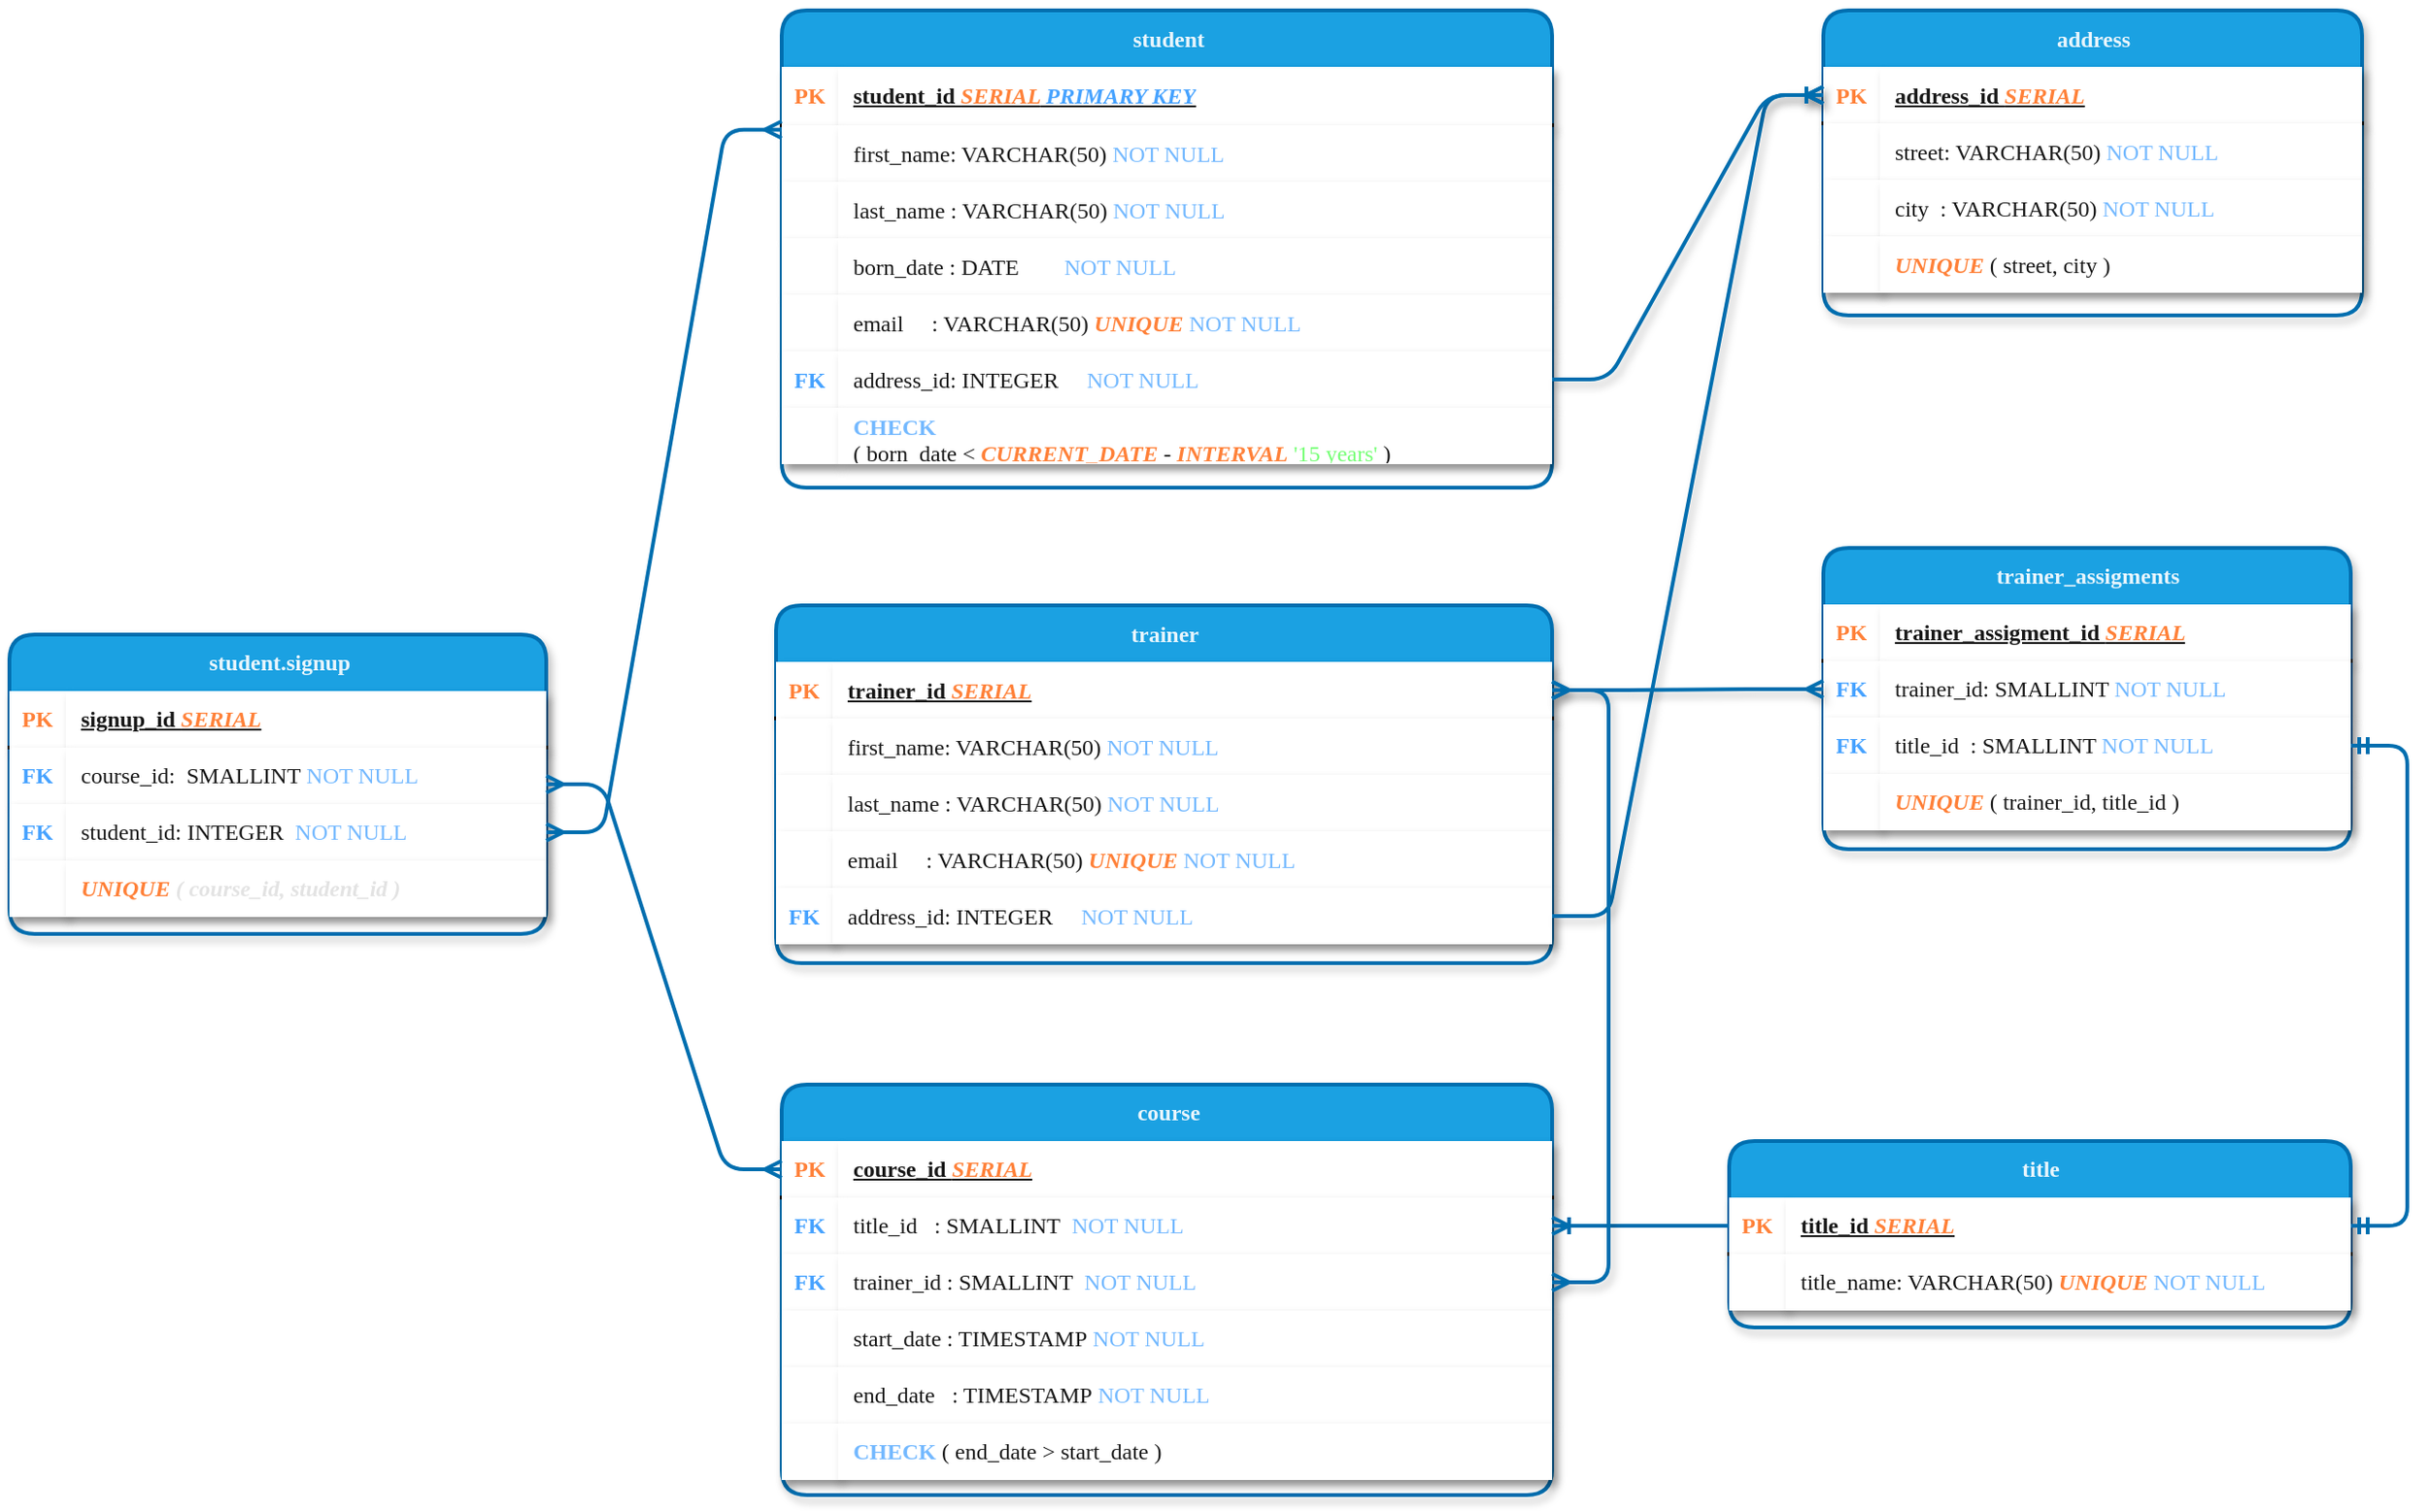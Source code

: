 <mxfile version="24.7.17">
  <diagram name="Stránka-1" id="sdZhRAP-UTXTYIbp1Utq">
    <mxGraphModel dx="2058" dy="1566" grid="1" gridSize="10" guides="1" tooltips="1" connect="1" arrows="1" fold="1" page="0" pageScale="1" pageWidth="827" pageHeight="1169" background="none" math="0" shadow="0">
      <root>
        <mxCell id="0" />
        <mxCell id="1" parent="0" />
        <mxCell id="6LVos0vK3omcchi-InMu-1" value="&lt;font style=&quot;font-size: 12px;&quot;&gt;address&lt;/font&gt;" style="shape=table;startSize=30;container=1;collapsible=1;childLayout=tableLayout;fixedRows=1;rowLines=0;fontStyle=1;align=center;resizeLast=1;html=1;fontFamily=JetBrains Mono;textShadow=0;textOpacity=90;labelBackgroundColor=none;rounded=1;fontSize=12;fillStyle=auto;strokeWidth=2;shadow=1;fillColor=#1ba1e2;fontColor=#ffffff;strokeColor=#006EAF;swimlaneLine=0;direction=east;" parent="1" vertex="1">
          <mxGeometry x="1074" y="-110.5" width="286" height="162" as="geometry" />
        </mxCell>
        <mxCell id="6LVos0vK3omcchi-InMu-2" value="" style="shape=tableRow;horizontal=0;startSize=0;swimlaneHead=0;swimlaneBody=0;collapsible=0;dropTarget=0;points=[[0,0.5],[1,0.5]];portConstraint=eastwest;top=0;left=0;right=0;bottom=1;align=left;fontFamily=JetBrains Mono;textShadow=0;textOpacity=90;labelBackgroundColor=none;rounded=1;fontSize=12;strokeWidth=2;shadow=1;swimlaneLine=0;" parent="6LVos0vK3omcchi-InMu-1" vertex="1">
          <mxGeometry y="30" width="286" height="30" as="geometry" />
        </mxCell>
        <mxCell id="6LVos0vK3omcchi-InMu-3" value="&lt;font color=&quot;#ff7424&quot;&gt;PK&lt;/font&gt;" style="shape=partialRectangle;connectable=0;top=0;left=0;bottom=0;right=0;fontStyle=1;overflow=hidden;whiteSpace=wrap;html=1;align=center;fontFamily=JetBrains Mono;textShadow=0;textOpacity=90;labelBackgroundColor=none;rounded=1;fontSize=12;strokeWidth=2;shadow=1;swimlaneLine=0;" parent="6LVos0vK3omcchi-InMu-2" vertex="1">
          <mxGeometry width="30" height="30" as="geometry">
            <mxRectangle width="30" height="30" as="alternateBounds" />
          </mxGeometry>
        </mxCell>
        <mxCell id="6LVos0vK3omcchi-InMu-4" value="address_id &lt;i&gt;&lt;font color=&quot;#ff7424&quot;&gt;SERIAL&lt;/font&gt;&lt;/i&gt;" style="shape=partialRectangle;connectable=0;top=0;left=0;bottom=0;right=0;align=left;spacingLeft=6;fontStyle=5;overflow=hidden;whiteSpace=wrap;html=1;fontFamily=JetBrains Mono;textShadow=0;textOpacity=90;labelBackgroundColor=none;rounded=1;fontSize=12;strokeWidth=2;shadow=1;swimlaneLine=0;" parent="6LVos0vK3omcchi-InMu-2" vertex="1">
          <mxGeometry x="30" width="256" height="30" as="geometry">
            <mxRectangle width="256" height="30" as="alternateBounds" />
          </mxGeometry>
        </mxCell>
        <mxCell id="6LVos0vK3omcchi-InMu-5" value="" style="shape=tableRow;horizontal=0;startSize=0;swimlaneHead=0;swimlaneBody=0;collapsible=0;dropTarget=0;points=[[0,0.5],[1,0.5]];portConstraint=eastwest;top=0;left=0;right=0;bottom=0;align=left;fontFamily=JetBrains Mono;textShadow=0;textOpacity=90;swimlaneFillColor=default;labelBackgroundColor=none;rounded=1;fontSize=12;strokeWidth=2;shadow=1;swimlaneLine=0;" parent="6LVos0vK3omcchi-InMu-1" vertex="1">
          <mxGeometry y="60" width="286" height="30" as="geometry" />
        </mxCell>
        <mxCell id="6LVos0vK3omcchi-InMu-6" value="" style="shape=partialRectangle;connectable=0;top=0;left=0;bottom=0;right=0;editable=1;overflow=hidden;whiteSpace=wrap;html=1;align=left;fontFamily=JetBrains Mono;textShadow=0;textOpacity=90;labelBackgroundColor=none;rounded=1;fontSize=12;strokeWidth=2;shadow=1;swimlaneLine=0;" parent="6LVos0vK3omcchi-InMu-5" vertex="1">
          <mxGeometry width="30" height="30" as="geometry">
            <mxRectangle width="30" height="30" as="alternateBounds" />
          </mxGeometry>
        </mxCell>
        <mxCell id="6LVos0vK3omcchi-InMu-7" value="street: VARCHAR(50) &lt;font color=&quot;#66b2ff&quot;&gt;NOT NULL&lt;/font&gt;" style="shape=partialRectangle;connectable=0;top=0;left=0;bottom=0;right=0;align=left;spacingLeft=6;overflow=hidden;whiteSpace=wrap;html=1;fontFamily=JetBrains Mono;textShadow=0;textOpacity=90;labelBackgroundColor=none;rounded=1;fontSize=12;strokeWidth=2;shadow=1;swimlaneLine=0;" parent="6LVos0vK3omcchi-InMu-5" vertex="1">
          <mxGeometry x="30" width="256" height="30" as="geometry">
            <mxRectangle width="256" height="30" as="alternateBounds" />
          </mxGeometry>
        </mxCell>
        <mxCell id="6LVos0vK3omcchi-InMu-8" value="" style="shape=tableRow;horizontal=0;startSize=0;swimlaneHead=0;swimlaneBody=0;collapsible=0;dropTarget=0;points=[[0,0.5],[1,0.5]];portConstraint=eastwest;top=0;left=0;right=0;bottom=0;align=left;fontFamily=JetBrains Mono;textShadow=0;textOpacity=90;labelBackgroundColor=none;rounded=1;fontSize=12;strokeWidth=2;shadow=1;swimlaneLine=0;" parent="6LVos0vK3omcchi-InMu-1" vertex="1">
          <mxGeometry y="90" width="286" height="30" as="geometry" />
        </mxCell>
        <mxCell id="6LVos0vK3omcchi-InMu-9" value="" style="shape=partialRectangle;connectable=0;top=0;left=0;bottom=0;right=0;editable=1;overflow=hidden;whiteSpace=wrap;html=1;align=left;fontFamily=JetBrains Mono;textShadow=0;textOpacity=90;labelBackgroundColor=none;rounded=1;fontSize=12;strokeWidth=2;shadow=1;swimlaneLine=0;" parent="6LVos0vK3omcchi-InMu-8" vertex="1">
          <mxGeometry width="30" height="30" as="geometry">
            <mxRectangle width="30" height="30" as="alternateBounds" />
          </mxGeometry>
        </mxCell>
        <mxCell id="6LVos0vK3omcchi-InMu-10" value="city&amp;nbsp; : VARCHAR(50) &lt;font color=&quot;#66b2ff&quot;&gt;NOT NULL&lt;/font&gt;" style="shape=partialRectangle;connectable=0;top=0;left=0;bottom=0;right=0;align=left;spacingLeft=6;overflow=hidden;whiteSpace=wrap;html=1;fontFamily=JetBrains Mono;textShadow=0;textOpacity=90;labelBackgroundColor=none;rounded=1;fontSize=12;strokeWidth=2;shadow=1;swimlaneLine=0;" parent="6LVos0vK3omcchi-InMu-8" vertex="1">
          <mxGeometry x="30" width="256" height="30" as="geometry">
            <mxRectangle width="256" height="30" as="alternateBounds" />
          </mxGeometry>
        </mxCell>
        <mxCell id="Yd-o7YXkWDdZ6sraMyjh-1" value="" style="shape=tableRow;horizontal=0;startSize=0;swimlaneHead=0;swimlaneBody=0;collapsible=0;dropTarget=0;points=[[0,0.5],[1,0.5]];portConstraint=eastwest;top=0;left=0;right=0;bottom=0;align=left;fontFamily=JetBrains Mono;textShadow=0;textOpacity=90;labelBackgroundColor=none;rounded=1;fontSize=12;strokeWidth=2;shadow=1;swimlaneLine=0;" vertex="1" parent="6LVos0vK3omcchi-InMu-1">
          <mxGeometry y="120" width="286" height="30" as="geometry" />
        </mxCell>
        <mxCell id="Yd-o7YXkWDdZ6sraMyjh-2" value="" style="shape=partialRectangle;connectable=0;top=0;left=0;bottom=0;right=0;editable=1;overflow=hidden;whiteSpace=wrap;html=1;align=left;fontFamily=JetBrains Mono;textShadow=0;textOpacity=90;labelBackgroundColor=none;rounded=1;fontSize=12;strokeWidth=2;shadow=1;swimlaneLine=0;" vertex="1" parent="Yd-o7YXkWDdZ6sraMyjh-1">
          <mxGeometry width="30" height="30" as="geometry">
            <mxRectangle width="30" height="30" as="alternateBounds" />
          </mxGeometry>
        </mxCell>
        <mxCell id="Yd-o7YXkWDdZ6sraMyjh-3" value="&lt;b&gt;&lt;i&gt;&lt;font color=&quot;#ff7424&quot;&gt;UNIQUE&lt;/font&gt;&lt;/i&gt;&lt;/b&gt; ( street, city )" style="shape=partialRectangle;connectable=0;top=0;left=0;bottom=0;right=0;align=left;spacingLeft=6;overflow=hidden;whiteSpace=wrap;html=1;fontFamily=JetBrains Mono;textShadow=0;textOpacity=90;labelBackgroundColor=none;rounded=1;fontSize=12;strokeWidth=2;shadow=1;swimlaneLine=0;" vertex="1" parent="Yd-o7YXkWDdZ6sraMyjh-1">
          <mxGeometry x="30" width="256" height="30" as="geometry">
            <mxRectangle width="256" height="30" as="alternateBounds" />
          </mxGeometry>
        </mxCell>
        <mxCell id="6LVos0vK3omcchi-InMu-14" value="&lt;font style=&quot;font-size: 12px;&quot;&gt;course&lt;/font&gt;" style="shape=table;startSize=30;container=1;collapsible=1;childLayout=tableLayout;fixedRows=1;rowLines=0;fontStyle=1;align=center;resizeLast=1;html=1;fontFamily=JetBrains Mono;textShadow=0;textOpacity=90;labelBackgroundColor=none;rounded=1;fontSize=12;strokeWidth=2;shadow=1;fillColor=#1ba1e2;fontColor=#ffffff;strokeColor=#006EAF;swimlaneLine=0;direction=east;" parent="1" vertex="1">
          <mxGeometry x="521" y="460" width="409" height="218" as="geometry" />
        </mxCell>
        <mxCell id="6LVos0vK3omcchi-InMu-15" value="" style="shape=tableRow;horizontal=0;startSize=0;swimlaneHead=0;swimlaneBody=0;collapsible=0;dropTarget=0;points=[[0,0.5],[1,0.5]];portConstraint=eastwest;top=0;left=0;right=0;bottom=1;align=left;fontFamily=JetBrains Mono;textShadow=0;textOpacity=90;labelBackgroundColor=none;rounded=1;fontSize=12;strokeWidth=2;shadow=1;swimlaneLine=0;" parent="6LVos0vK3omcchi-InMu-14" vertex="1">
          <mxGeometry y="30" width="409" height="30" as="geometry" />
        </mxCell>
        <mxCell id="6LVos0vK3omcchi-InMu-16" value="&lt;font color=&quot;#ff7424&quot;&gt;PK&lt;/font&gt;" style="shape=partialRectangle;connectable=0;top=0;left=0;bottom=0;right=0;fontStyle=1;overflow=hidden;whiteSpace=wrap;html=1;align=center;fontFamily=JetBrains Mono;textShadow=0;textOpacity=90;labelBackgroundColor=none;rounded=1;fontSize=12;strokeWidth=2;shadow=1;swimlaneLine=0;" parent="6LVos0vK3omcchi-InMu-15" vertex="1">
          <mxGeometry width="30" height="30" as="geometry">
            <mxRectangle width="30" height="30" as="alternateBounds" />
          </mxGeometry>
        </mxCell>
        <mxCell id="6LVos0vK3omcchi-InMu-17" value="course_id &lt;font color=&quot;#ff7424&quot;&gt;&lt;i&gt;SERIAL&lt;/i&gt;&lt;/font&gt;" style="shape=partialRectangle;connectable=0;top=0;left=0;bottom=0;right=0;align=left;spacingLeft=6;fontStyle=5;overflow=hidden;whiteSpace=wrap;html=1;fontFamily=JetBrains Mono;textShadow=0;textOpacity=90;labelBackgroundColor=none;rounded=1;fontSize=12;strokeWidth=2;shadow=1;swimlaneLine=0;" parent="6LVos0vK3omcchi-InMu-15" vertex="1">
          <mxGeometry x="30" width="379" height="30" as="geometry">
            <mxRectangle width="379" height="30" as="alternateBounds" />
          </mxGeometry>
        </mxCell>
        <mxCell id="6LVos0vK3omcchi-InMu-18" value="" style="shape=tableRow;horizontal=0;startSize=0;swimlaneHead=0;swimlaneBody=0;collapsible=0;dropTarget=0;points=[[0,0.5],[1,0.5]];portConstraint=eastwest;top=0;left=0;right=0;bottom=0;align=left;fontFamily=JetBrains Mono;textShadow=0;textOpacity=90;labelBackgroundColor=none;rounded=1;fontSize=12;strokeWidth=2;shadow=1;swimlaneLine=0;" parent="6LVos0vK3omcchi-InMu-14" vertex="1">
          <mxGeometry y="60" width="409" height="30" as="geometry" />
        </mxCell>
        <mxCell id="6LVos0vK3omcchi-InMu-19" value="&lt;b style=&quot;font-size: 12px;&quot;&gt;&lt;font color=&quot;#3399ff&quot; style=&quot;font-size: 12px;&quot;&gt;FK&lt;/font&gt;&lt;/b&gt;" style="shape=partialRectangle;connectable=0;top=0;left=0;bottom=0;right=0;editable=1;overflow=hidden;whiteSpace=wrap;html=1;align=center;fontFamily=JetBrains Mono;textShadow=0;textOpacity=90;labelBackgroundColor=none;rounded=1;fontSize=12;strokeWidth=2;shadow=1;swimlaneLine=0;" parent="6LVos0vK3omcchi-InMu-18" vertex="1">
          <mxGeometry width="30" height="30" as="geometry">
            <mxRectangle width="30" height="30" as="alternateBounds" />
          </mxGeometry>
        </mxCell>
        <mxCell id="6LVos0vK3omcchi-InMu-20" value="title_id&amp;nbsp; &amp;nbsp;: SMALLINT&amp;nbsp; &lt;font color=&quot;#66b2ff&quot;&gt;NOT NULL&lt;/font&gt;" style="shape=partialRectangle;connectable=0;top=0;left=0;bottom=0;right=0;align=left;spacingLeft=6;overflow=hidden;whiteSpace=wrap;html=1;fontFamily=JetBrains Mono;textShadow=0;textOpacity=90;labelBackgroundColor=none;rounded=1;fontSize=12;strokeWidth=2;shadow=1;swimlaneLine=0;" parent="6LVos0vK3omcchi-InMu-18" vertex="1">
          <mxGeometry x="30" width="379" height="30" as="geometry">
            <mxRectangle width="379" height="30" as="alternateBounds" />
          </mxGeometry>
        </mxCell>
        <mxCell id="6LVos0vK3omcchi-InMu-21" value="" style="shape=tableRow;horizontal=0;startSize=0;swimlaneHead=0;swimlaneBody=0;collapsible=0;dropTarget=0;points=[[0,0.5],[1,0.5]];portConstraint=eastwest;top=0;left=0;right=0;bottom=0;align=left;fontFamily=JetBrains Mono;textShadow=0;textOpacity=90;labelBackgroundColor=none;rounded=1;fontSize=12;strokeWidth=2;shadow=1;swimlaneLine=0;" parent="6LVos0vK3omcchi-InMu-14" vertex="1">
          <mxGeometry y="90" width="409" height="30" as="geometry" />
        </mxCell>
        <mxCell id="6LVos0vK3omcchi-InMu-22" value="&lt;b style=&quot;font-size: 12px;&quot;&gt;&lt;font color=&quot;#3399ff&quot;&gt;FK&lt;/font&gt;&lt;/b&gt;" style="shape=partialRectangle;connectable=0;top=0;left=0;bottom=0;right=0;editable=1;overflow=hidden;whiteSpace=wrap;html=1;align=center;fontFamily=JetBrains Mono;textShadow=0;textOpacity=90;labelBackgroundColor=none;rounded=1;fontSize=12;strokeWidth=2;shadow=1;swimlaneLine=0;" parent="6LVos0vK3omcchi-InMu-21" vertex="1">
          <mxGeometry width="30" height="30" as="geometry">
            <mxRectangle width="30" height="30" as="alternateBounds" />
          </mxGeometry>
        </mxCell>
        <mxCell id="6LVos0vK3omcchi-InMu-23" value="trainer_id : SMALLINT&amp;nbsp; &lt;font color=&quot;#66b2ff&quot;&gt;NOT NULL&lt;/font&gt;" style="shape=partialRectangle;connectable=0;top=0;left=0;bottom=0;right=0;align=left;spacingLeft=6;overflow=hidden;whiteSpace=wrap;html=1;fontFamily=JetBrains Mono;textShadow=0;textOpacity=90;labelBackgroundColor=none;rounded=1;fontSize=12;strokeWidth=2;shadow=1;swimlaneLine=0;" parent="6LVos0vK3omcchi-InMu-21" vertex="1">
          <mxGeometry x="30" width="379" height="30" as="geometry">
            <mxRectangle width="379" height="30" as="alternateBounds" />
          </mxGeometry>
        </mxCell>
        <mxCell id="6LVos0vK3omcchi-InMu-24" value="" style="shape=tableRow;horizontal=0;startSize=0;swimlaneHead=0;swimlaneBody=0;collapsible=0;dropTarget=0;points=[[0,0.5],[1,0.5]];portConstraint=eastwest;top=0;left=0;right=0;bottom=0;align=left;fontFamily=JetBrains Mono;textShadow=0;textOpacity=90;labelBackgroundColor=none;rounded=1;fontSize=12;strokeWidth=2;shadow=1;swimlaneLine=0;" parent="6LVos0vK3omcchi-InMu-14" vertex="1">
          <mxGeometry y="120" width="409" height="30" as="geometry" />
        </mxCell>
        <mxCell id="6LVos0vK3omcchi-InMu-25" value="" style="shape=partialRectangle;connectable=0;top=0;left=0;bottom=0;right=0;editable=1;overflow=hidden;whiteSpace=wrap;html=1;align=left;fontFamily=JetBrains Mono;textShadow=0;textOpacity=90;labelBackgroundColor=none;rounded=1;fontSize=12;strokeWidth=2;shadow=1;swimlaneLine=0;" parent="6LVos0vK3omcchi-InMu-24" vertex="1">
          <mxGeometry width="30" height="30" as="geometry">
            <mxRectangle width="30" height="30" as="alternateBounds" />
          </mxGeometry>
        </mxCell>
        <mxCell id="6LVos0vK3omcchi-InMu-26" value="start_date : TIMESTAMP&amp;nbsp;&lt;font color=&quot;#66b2ff&quot;&gt;NOT NULL&lt;/font&gt;" style="shape=partialRectangle;connectable=0;top=0;left=0;bottom=0;right=0;align=left;spacingLeft=6;overflow=hidden;whiteSpace=wrap;html=1;fontFamily=JetBrains Mono;textShadow=0;textOpacity=90;labelBackgroundColor=none;rounded=1;fontSize=12;strokeWidth=2;shadow=1;swimlaneLine=0;" parent="6LVos0vK3omcchi-InMu-24" vertex="1">
          <mxGeometry x="30" width="379" height="30" as="geometry">
            <mxRectangle width="379" height="30" as="alternateBounds" />
          </mxGeometry>
        </mxCell>
        <mxCell id="6LVos0vK3omcchi-InMu-86" value="" style="shape=tableRow;horizontal=0;startSize=0;swimlaneHead=0;swimlaneBody=0;collapsible=0;dropTarget=0;points=[[0,0.5],[1,0.5]];portConstraint=eastwest;top=0;left=0;right=0;bottom=0;align=left;fontFamily=JetBrains Mono;textShadow=0;textOpacity=90;labelBackgroundColor=none;rounded=1;fontSize=12;strokeWidth=2;shadow=1;swimlaneLine=0;" parent="6LVos0vK3omcchi-InMu-14" vertex="1">
          <mxGeometry y="150" width="409" height="30" as="geometry" />
        </mxCell>
        <mxCell id="6LVos0vK3omcchi-InMu-87" value="" style="shape=partialRectangle;connectable=0;top=0;left=0;bottom=0;right=0;editable=1;overflow=hidden;whiteSpace=wrap;html=1;align=left;fontFamily=JetBrains Mono;textShadow=0;textOpacity=90;labelBackgroundColor=none;rounded=1;fontSize=12;strokeWidth=2;shadow=1;swimlaneLine=0;" parent="6LVos0vK3omcchi-InMu-86" vertex="1">
          <mxGeometry width="30" height="30" as="geometry">
            <mxRectangle width="30" height="30" as="alternateBounds" />
          </mxGeometry>
        </mxCell>
        <mxCell id="6LVos0vK3omcchi-InMu-88" value="end_date&amp;nbsp; &amp;nbsp;: TIMESTAMP&amp;nbsp;&lt;font color=&quot;#66b2ff&quot;&gt;NOT NULL&lt;/font&gt;" style="shape=partialRectangle;connectable=0;top=0;left=0;bottom=0;right=0;align=left;spacingLeft=6;overflow=hidden;whiteSpace=wrap;html=1;fontFamily=JetBrains Mono;textShadow=0;textOpacity=90;labelBackgroundColor=none;rounded=1;fontSize=12;strokeWidth=2;shadow=1;swimlaneLine=0;" parent="6LVos0vK3omcchi-InMu-86" vertex="1">
          <mxGeometry x="30" width="379" height="30" as="geometry">
            <mxRectangle width="379" height="30" as="alternateBounds" />
          </mxGeometry>
        </mxCell>
        <mxCell id="edcCci16s8ndld47UV8B-42" value="" style="shape=tableRow;horizontal=0;startSize=0;swimlaneHead=0;swimlaneBody=0;collapsible=0;dropTarget=0;points=[[0,0.5],[1,0.5]];portConstraint=eastwest;top=0;left=0;right=0;bottom=0;align=left;fontFamily=JetBrains Mono;textShadow=0;textOpacity=90;labelBackgroundColor=none;rounded=1;fontSize=12;strokeWidth=2;shadow=1;swimlaneLine=0;" parent="6LVos0vK3omcchi-InMu-14" vertex="1">
          <mxGeometry y="180" width="409" height="30" as="geometry" />
        </mxCell>
        <mxCell id="edcCci16s8ndld47UV8B-43" value="" style="shape=partialRectangle;connectable=0;top=0;left=0;bottom=0;right=0;editable=1;overflow=hidden;whiteSpace=wrap;html=1;align=left;fontFamily=JetBrains Mono;textShadow=0;textOpacity=90;labelBackgroundColor=none;rounded=1;fontSize=12;strokeWidth=2;shadow=1;swimlaneLine=0;" parent="edcCci16s8ndld47UV8B-42" vertex="1">
          <mxGeometry width="30" height="30" as="geometry">
            <mxRectangle width="30" height="30" as="alternateBounds" />
          </mxGeometry>
        </mxCell>
        <mxCell id="edcCci16s8ndld47UV8B-44" value="&lt;b&gt;&lt;font color=&quot;#66b2ff&quot;&gt;CHECK&lt;/font&gt;&lt;/b&gt; ( end_date &amp;gt; start_date )" style="shape=partialRectangle;connectable=0;top=0;left=0;bottom=0;right=0;align=left;spacingLeft=6;overflow=hidden;whiteSpace=wrap;html=1;fontFamily=JetBrains Mono;textShadow=0;textOpacity=90;labelBackgroundColor=none;rounded=1;fontSize=12;strokeWidth=2;shadow=1;swimlaneLine=0;" parent="edcCci16s8ndld47UV8B-42" vertex="1">
          <mxGeometry x="30" width="379" height="30" as="geometry">
            <mxRectangle width="379" height="30" as="alternateBounds" />
          </mxGeometry>
        </mxCell>
        <mxCell id="6LVos0vK3omcchi-InMu-27" value="&lt;font style=&quot;font-size: 12px;&quot;&gt;student.signup&lt;/font&gt;" style="shape=table;startSize=30;container=1;collapsible=1;childLayout=tableLayout;fixedRows=1;rowLines=0;fontStyle=1;align=center;resizeLast=1;html=1;fontFamily=JetBrains Mono;textShadow=0;textOpacity=90;labelBackgroundColor=none;rounded=1;fontSize=12;strokeWidth=2;shadow=1;fillColor=#1ba1e2;fontColor=#ffffff;strokeColor=#006EAF;swimlaneLine=0;direction=east;" parent="1" vertex="1">
          <mxGeometry x="111" y="221" width="285" height="159" as="geometry" />
        </mxCell>
        <mxCell id="6LVos0vK3omcchi-InMu-28" value="" style="shape=tableRow;horizontal=0;startSize=0;swimlaneHead=0;swimlaneBody=0;collapsible=0;dropTarget=0;points=[[0,0.5],[1,0.5]];portConstraint=eastwest;top=0;left=0;right=0;bottom=1;align=left;fontFamily=JetBrains Mono;textShadow=0;textOpacity=90;labelBackgroundColor=none;rounded=1;fontSize=12;strokeWidth=2;shadow=1;swimlaneLine=0;" parent="6LVos0vK3omcchi-InMu-27" vertex="1">
          <mxGeometry y="30" width="285" height="30" as="geometry" />
        </mxCell>
        <mxCell id="6LVos0vK3omcchi-InMu-29" value="&lt;font color=&quot;#ff7424&quot; style=&quot;font-size: 12px;&quot;&gt;PK&lt;/font&gt;" style="shape=partialRectangle;connectable=0;top=0;left=0;bottom=0;right=0;fontStyle=1;overflow=hidden;whiteSpace=wrap;html=1;align=center;fontFamily=JetBrains Mono;textShadow=0;textOpacity=90;labelBackgroundColor=none;rounded=1;fontSize=12;strokeWidth=2;shadow=1;swimlaneLine=0;" parent="6LVos0vK3omcchi-InMu-28" vertex="1">
          <mxGeometry width="30" height="30" as="geometry">
            <mxRectangle width="30" height="30" as="alternateBounds" />
          </mxGeometry>
        </mxCell>
        <mxCell id="6LVos0vK3omcchi-InMu-30" value="signup_id &lt;i&gt;&lt;font color=&quot;#ff7424&quot;&gt;SERIAL&lt;/font&gt;&lt;/i&gt;" style="shape=partialRectangle;connectable=0;top=0;left=0;bottom=0;right=0;align=left;spacingLeft=6;fontStyle=5;overflow=hidden;whiteSpace=wrap;html=1;fontFamily=JetBrains Mono;textShadow=0;textOpacity=90;labelBackgroundColor=none;rounded=1;fontSize=12;strokeWidth=2;shadow=1;swimlaneLine=0;" parent="6LVos0vK3omcchi-InMu-28" vertex="1">
          <mxGeometry x="30" width="255" height="30" as="geometry">
            <mxRectangle width="255" height="30" as="alternateBounds" />
          </mxGeometry>
        </mxCell>
        <mxCell id="6LVos0vK3omcchi-InMu-31" value="" style="shape=tableRow;horizontal=0;startSize=0;swimlaneHead=0;swimlaneBody=0;collapsible=0;dropTarget=0;points=[[0,0.5],[1,0.5]];portConstraint=eastwest;top=0;left=0;right=0;bottom=0;align=left;fontFamily=JetBrains Mono;textShadow=0;textOpacity=90;labelBackgroundColor=none;rounded=1;fontSize=12;strokeWidth=2;shadow=1;swimlaneLine=0;" parent="6LVos0vK3omcchi-InMu-27" vertex="1">
          <mxGeometry y="60" width="285" height="30" as="geometry" />
        </mxCell>
        <mxCell id="6LVos0vK3omcchi-InMu-32" value="&lt;font color=&quot;#3399ff&quot;&gt;FK&lt;/font&gt;" style="shape=partialRectangle;connectable=0;top=0;left=0;bottom=0;right=0;editable=1;overflow=hidden;whiteSpace=wrap;html=1;align=center;fontFamily=JetBrains Mono;textShadow=0;textOpacity=90;labelBackgroundColor=none;rounded=1;fontStyle=1;fontSize=12;strokeWidth=2;shadow=1;swimlaneLine=0;" parent="6LVos0vK3omcchi-InMu-31" vertex="1">
          <mxGeometry width="30" height="30" as="geometry">
            <mxRectangle width="30" height="30" as="alternateBounds" />
          </mxGeometry>
        </mxCell>
        <mxCell id="6LVos0vK3omcchi-InMu-33" value="course_id:&amp;nbsp; SMALLINT&amp;nbsp;&lt;font color=&quot;#66b2ff&quot;&gt;NOT NULL&lt;/font&gt;" style="shape=partialRectangle;connectable=0;top=0;left=0;bottom=0;right=0;align=left;spacingLeft=6;overflow=hidden;whiteSpace=wrap;html=1;fontFamily=JetBrains Mono;textShadow=0;textOpacity=90;labelBackgroundColor=none;rounded=1;fontSize=12;strokeWidth=2;shadow=1;swimlaneLine=0;" parent="6LVos0vK3omcchi-InMu-31" vertex="1">
          <mxGeometry x="30" width="255" height="30" as="geometry">
            <mxRectangle width="255" height="30" as="alternateBounds" />
          </mxGeometry>
        </mxCell>
        <mxCell id="6LVos0vK3omcchi-InMu-34" value="" style="shape=tableRow;horizontal=0;startSize=0;swimlaneHead=0;swimlaneBody=0;collapsible=0;dropTarget=0;points=[[0,0.5],[1,0.5]];portConstraint=eastwest;top=0;left=0;right=0;bottom=0;align=left;fontFamily=JetBrains Mono;textShadow=0;textOpacity=90;labelBackgroundColor=none;rounded=1;fontSize=12;strokeWidth=2;shadow=1;swimlaneLine=0;" parent="6LVos0vK3omcchi-InMu-27" vertex="1">
          <mxGeometry y="90" width="285" height="30" as="geometry" />
        </mxCell>
        <mxCell id="6LVos0vK3omcchi-InMu-35" value="&lt;b style=&quot;font-size: 12px;&quot;&gt;&lt;font color=&quot;#3399ff&quot; style=&quot;font-size: 12px;&quot;&gt;FK&lt;/font&gt;&lt;/b&gt;" style="shape=partialRectangle;connectable=0;top=0;left=0;bottom=0;right=0;editable=1;overflow=hidden;whiteSpace=wrap;html=1;align=center;fontFamily=JetBrains Mono;textShadow=0;textOpacity=90;labelBackgroundColor=none;rounded=1;fontSize=12;strokeWidth=2;shadow=1;swimlaneLine=0;" parent="6LVos0vK3omcchi-InMu-34" vertex="1">
          <mxGeometry width="30" height="30" as="geometry">
            <mxRectangle width="30" height="30" as="alternateBounds" />
          </mxGeometry>
        </mxCell>
        <mxCell id="6LVos0vK3omcchi-InMu-36" value="student_id: INTEGER&amp;nbsp; &lt;font color=&quot;#66b2ff&quot;&gt;NOT NULL&lt;/font&gt;" style="shape=partialRectangle;connectable=0;top=0;left=0;bottom=0;right=0;align=left;spacingLeft=6;overflow=hidden;whiteSpace=wrap;html=1;fontFamily=JetBrains Mono;textShadow=0;textOpacity=90;labelBackgroundColor=none;rounded=1;fontSize=12;strokeWidth=2;shadow=1;swimlaneLine=0;" parent="6LVos0vK3omcchi-InMu-34" vertex="1">
          <mxGeometry x="30" width="255" height="30" as="geometry">
            <mxRectangle width="255" height="30" as="alternateBounds" />
          </mxGeometry>
        </mxCell>
        <mxCell id="edcCci16s8ndld47UV8B-27" value="" style="shape=tableRow;horizontal=0;startSize=0;swimlaneHead=0;swimlaneBody=0;collapsible=0;dropTarget=0;points=[[0,0.5],[1,0.5]];portConstraint=eastwest;top=0;left=0;right=0;bottom=0;align=left;fontFamily=JetBrains Mono;textShadow=0;textOpacity=90;labelBackgroundColor=none;rounded=1;fontSize=12;strokeWidth=2;shadow=1;swimlaneLine=0;" parent="6LVos0vK3omcchi-InMu-27" vertex="1">
          <mxGeometry y="120" width="285" height="30" as="geometry" />
        </mxCell>
        <mxCell id="edcCci16s8ndld47UV8B-28" value="" style="shape=partialRectangle;connectable=0;top=0;left=0;bottom=0;right=0;editable=1;overflow=hidden;whiteSpace=wrap;html=1;align=center;fontFamily=JetBrains Mono;textShadow=0;textOpacity=90;labelBackgroundColor=none;rounded=1;fontSize=12;strokeWidth=2;shadow=1;swimlaneLine=0;" parent="edcCci16s8ndld47UV8B-27" vertex="1">
          <mxGeometry width="30" height="30" as="geometry">
            <mxRectangle width="30" height="30" as="alternateBounds" />
          </mxGeometry>
        </mxCell>
        <mxCell id="edcCci16s8ndld47UV8B-29" value="&lt;b&gt;&lt;i&gt;&lt;font color=&quot;#ff7424&quot;&gt;UNIQUE &lt;/font&gt;&lt;font color=&quot;#e0e0e0&quot;&gt;( course_id, student_id )&lt;/font&gt;&lt;/i&gt;&lt;/b&gt;" style="shape=partialRectangle;connectable=0;top=0;left=0;bottom=0;right=0;align=left;spacingLeft=6;overflow=hidden;whiteSpace=wrap;html=1;fontFamily=JetBrains Mono;textShadow=0;textOpacity=90;labelBackgroundColor=none;rounded=1;fontSize=12;strokeWidth=2;shadow=1;swimlaneLine=0;" parent="edcCci16s8ndld47UV8B-27" vertex="1">
          <mxGeometry x="30" width="255" height="30" as="geometry">
            <mxRectangle width="255" height="30" as="alternateBounds" />
          </mxGeometry>
        </mxCell>
        <mxCell id="6LVos0vK3omcchi-InMu-40" value="&lt;font style=&quot;font-size: 12px;&quot;&gt;student&lt;/font&gt;" style="shape=table;startSize=30;container=1;collapsible=1;childLayout=tableLayout;fixedRows=1;rowLines=1;fontStyle=1;align=center;resizeLast=1;html=1;fontFamily=JetBrains Mono;textShadow=0;textOpacity=90;labelBackgroundColor=none;rounded=1;fontSize=12;strokeWidth=2;shadow=0;fillColor=#1ba1e2;strokeColor=#006EAF;fontColor=#ffffff;swimlaneLine=0;direction=east;" parent="1" vertex="1">
          <mxGeometry x="521" y="-110.5" width="409" height="253.5" as="geometry" />
        </mxCell>
        <mxCell id="6LVos0vK3omcchi-InMu-41" value="" style="shape=tableRow;horizontal=0;startSize=0;swimlaneHead=0;swimlaneBody=0;collapsible=0;dropTarget=0;points=[[0,0.5],[1,0.5]];portConstraint=eastwest;top=0;left=0;right=0;bottom=1;align=left;fontFamily=JetBrains Mono;textShadow=0;textOpacity=90;labelBackgroundColor=none;rounded=1;fontSize=12;strokeWidth=2;shadow=1;swimlaneLine=0;" parent="6LVos0vK3omcchi-InMu-40" vertex="1">
          <mxGeometry y="30" width="409" height="31" as="geometry" />
        </mxCell>
        <mxCell id="6LVos0vK3omcchi-InMu-42" value="&lt;font color=&quot;#ff7424&quot;&gt;PK&lt;/font&gt;" style="shape=partialRectangle;connectable=0;top=0;left=0;bottom=0;right=0;fontStyle=1;overflow=hidden;whiteSpace=wrap;html=1;align=center;fontFamily=JetBrains Mono;textShadow=0;textOpacity=90;labelBackgroundColor=none;rounded=1;fontSize=12;strokeWidth=2;shadow=1;swimlaneLine=0;" parent="6LVos0vK3omcchi-InMu-41" vertex="1">
          <mxGeometry width="30" height="31" as="geometry">
            <mxRectangle width="30" height="31" as="alternateBounds" />
          </mxGeometry>
        </mxCell>
        <mxCell id="6LVos0vK3omcchi-InMu-43" value="student_id&amp;nbsp;&lt;i style=&quot;&quot;&gt;&lt;font color=&quot;#ff7424&quot;&gt;SERIAL&lt;/font&gt;&lt;font color=&quot;#3399ff&quot;&gt; PRIMARY KEY&lt;/font&gt;&lt;/i&gt;" style="shape=partialRectangle;connectable=0;top=0;left=0;bottom=0;right=0;align=left;spacingLeft=6;fontStyle=5;overflow=hidden;whiteSpace=wrap;html=1;fontFamily=JetBrains Mono;textShadow=0;textOpacity=90;labelBackgroundColor=none;rounded=1;fontSize=12;strokeWidth=2;shadow=1;swimlaneLine=0;" parent="6LVos0vK3omcchi-InMu-41" vertex="1">
          <mxGeometry x="30" width="379" height="31" as="geometry">
            <mxRectangle width="379" height="31" as="alternateBounds" />
          </mxGeometry>
        </mxCell>
        <mxCell id="6LVos0vK3omcchi-InMu-44" value="" style="shape=tableRow;horizontal=0;startSize=0;swimlaneHead=0;swimlaneBody=0;collapsible=0;dropTarget=0;points=[[0,0.5],[1,0.5]];portConstraint=eastwest;top=0;left=0;right=0;bottom=0;align=left;fontFamily=JetBrains Mono;textShadow=0;textOpacity=90;labelBackgroundColor=none;rounded=1;fontSize=12;strokeWidth=2;shadow=1;swimlaneLine=0;" parent="6LVos0vK3omcchi-InMu-40" vertex="1">
          <mxGeometry y="61" width="409" height="30" as="geometry" />
        </mxCell>
        <mxCell id="6LVos0vK3omcchi-InMu-45" value="" style="shape=partialRectangle;connectable=0;top=0;left=0;bottom=0;right=0;editable=1;overflow=hidden;whiteSpace=wrap;html=1;align=left;fontFamily=JetBrains Mono;textShadow=0;textOpacity=90;labelBackgroundColor=none;rounded=1;fontSize=12;strokeWidth=2;shadow=1;swimlaneLine=0;" parent="6LVos0vK3omcchi-InMu-44" vertex="1">
          <mxGeometry width="30" height="30" as="geometry">
            <mxRectangle width="30" height="30" as="alternateBounds" />
          </mxGeometry>
        </mxCell>
        <mxCell id="6LVos0vK3omcchi-InMu-46" value="first_name: VARCHAR(50)&amp;nbsp;&lt;font color=&quot;#66b2ff&quot;&gt;NOT NULL&lt;/font&gt;" style="shape=partialRectangle;connectable=0;top=0;left=0;bottom=0;right=0;align=left;spacingLeft=6;overflow=hidden;whiteSpace=wrap;html=1;fontFamily=JetBrains Mono;textShadow=0;textOpacity=90;labelBackgroundColor=none;rounded=1;fontSize=12;strokeWidth=2;shadow=1;swimlaneLine=0;" parent="6LVos0vK3omcchi-InMu-44" vertex="1">
          <mxGeometry x="30" width="379" height="30" as="geometry">
            <mxRectangle width="379" height="30" as="alternateBounds" />
          </mxGeometry>
        </mxCell>
        <mxCell id="6LVos0vK3omcchi-InMu-47" value="" style="shape=tableRow;horizontal=0;startSize=0;swimlaneHead=0;swimlaneBody=0;collapsible=0;dropTarget=0;points=[[0,0.5],[1,0.5]];portConstraint=eastwest;top=0;left=0;right=0;bottom=0;align=left;fontFamily=JetBrains Mono;textShadow=0;textOpacity=90;labelBackgroundColor=none;rounded=1;fontSize=12;strokeWidth=2;shadow=1;swimlaneLine=0;" parent="6LVos0vK3omcchi-InMu-40" vertex="1">
          <mxGeometry y="91" width="409" height="30" as="geometry" />
        </mxCell>
        <mxCell id="6LVos0vK3omcchi-InMu-48" value="" style="shape=partialRectangle;connectable=0;top=0;left=0;bottom=0;right=0;editable=1;overflow=hidden;whiteSpace=wrap;html=1;align=left;fontFamily=JetBrains Mono;textShadow=0;textOpacity=90;labelBackgroundColor=none;rounded=1;fontSize=12;strokeWidth=2;shadow=1;swimlaneLine=0;" parent="6LVos0vK3omcchi-InMu-47" vertex="1">
          <mxGeometry width="30" height="30" as="geometry">
            <mxRectangle width="30" height="30" as="alternateBounds" />
          </mxGeometry>
        </mxCell>
        <mxCell id="6LVos0vK3omcchi-InMu-49" value="last_name : VARCHAR(50)&amp;nbsp;&lt;font color=&quot;#66b2ff&quot;&gt;NOT NULL&lt;/font&gt;" style="shape=partialRectangle;connectable=0;top=0;left=0;bottom=0;right=0;align=left;spacingLeft=6;overflow=hidden;whiteSpace=wrap;html=1;fontFamily=JetBrains Mono;textShadow=0;textOpacity=90;labelBackgroundColor=none;rounded=1;fontSize=12;strokeWidth=2;shadow=1;swimlaneLine=0;" parent="6LVos0vK3omcchi-InMu-47" vertex="1">
          <mxGeometry x="30" width="379" height="30" as="geometry">
            <mxRectangle width="379" height="30" as="alternateBounds" />
          </mxGeometry>
        </mxCell>
        <mxCell id="CPASnVRwmfySXNdD4kWB-4" value="" style="shape=tableRow;horizontal=0;startSize=0;swimlaneHead=0;swimlaneBody=0;collapsible=0;dropTarget=0;points=[[0,0.5],[1,0.5]];portConstraint=eastwest;top=0;left=0;right=0;bottom=0;align=left;fontFamily=JetBrains Mono;textShadow=0;textOpacity=90;labelBackgroundColor=none;rounded=1;fontSize=12;strokeWidth=2;shadow=1;swimlaneLine=0;" parent="6LVos0vK3omcchi-InMu-40" vertex="1">
          <mxGeometry y="121" width="409" height="30" as="geometry" />
        </mxCell>
        <mxCell id="CPASnVRwmfySXNdD4kWB-5" value="" style="shape=partialRectangle;connectable=0;top=0;left=0;bottom=0;right=0;editable=1;overflow=hidden;whiteSpace=wrap;html=1;align=left;fontFamily=JetBrains Mono;textShadow=0;textOpacity=90;labelBackgroundColor=none;rounded=1;fontSize=12;strokeWidth=2;shadow=1;swimlaneLine=0;" parent="CPASnVRwmfySXNdD4kWB-4" vertex="1">
          <mxGeometry width="30" height="30" as="geometry">
            <mxRectangle width="30" height="30" as="alternateBounds" />
          </mxGeometry>
        </mxCell>
        <mxCell id="CPASnVRwmfySXNdD4kWB-6" value="born_date : DATE&amp;nbsp; &amp;nbsp; &amp;nbsp; &amp;nbsp;&amp;nbsp;&lt;font color=&quot;#66b2ff&quot;&gt;NOT NULL&lt;/font&gt;" style="shape=partialRectangle;connectable=0;top=0;left=0;bottom=0;right=0;align=left;spacingLeft=6;overflow=hidden;whiteSpace=wrap;html=1;fontFamily=JetBrains Mono;textShadow=0;textOpacity=90;labelBackgroundColor=none;rounded=1;fontSize=12;strokeWidth=2;shadow=1;swimlaneLine=0;" parent="CPASnVRwmfySXNdD4kWB-4" vertex="1">
          <mxGeometry x="30" width="379" height="30" as="geometry">
            <mxRectangle width="379" height="30" as="alternateBounds" />
          </mxGeometry>
        </mxCell>
        <mxCell id="6LVos0vK3omcchi-InMu-50" value="" style="shape=tableRow;horizontal=0;startSize=0;swimlaneHead=0;swimlaneBody=0;collapsible=0;dropTarget=0;points=[[0,0.5],[1,0.5]];portConstraint=eastwest;top=0;left=0;right=0;bottom=0;align=left;fontFamily=JetBrains Mono;textShadow=0;textOpacity=90;labelBackgroundColor=none;rounded=1;fontSize=12;strokeWidth=2;shadow=1;swimlaneLine=0;" parent="6LVos0vK3omcchi-InMu-40" vertex="1">
          <mxGeometry y="151" width="409" height="30" as="geometry" />
        </mxCell>
        <mxCell id="6LVos0vK3omcchi-InMu-51" value="" style="shape=partialRectangle;connectable=0;top=0;left=0;bottom=0;right=0;editable=1;overflow=hidden;whiteSpace=wrap;html=1;align=left;fontFamily=JetBrains Mono;textShadow=0;textOpacity=90;labelBackgroundColor=none;rounded=1;fontSize=12;strokeWidth=2;shadow=1;swimlaneLine=0;" parent="6LVos0vK3omcchi-InMu-50" vertex="1">
          <mxGeometry width="30" height="30" as="geometry">
            <mxRectangle width="30" height="30" as="alternateBounds" />
          </mxGeometry>
        </mxCell>
        <mxCell id="6LVos0vK3omcchi-InMu-52" value="email&amp;nbsp; &amp;nbsp; &amp;nbsp;: VARCHAR(50) &lt;i&gt;&lt;font color=&quot;#ff7424&quot;&gt;&lt;b&gt;UNIQUE&lt;/b&gt;&amp;nbsp;&lt;/font&gt;&lt;/i&gt;&lt;font color=&quot;#66b2ff&quot;&gt;NOT NULL&lt;/font&gt;" style="shape=partialRectangle;connectable=0;top=0;left=0;bottom=0;right=0;align=left;spacingLeft=6;overflow=hidden;whiteSpace=wrap;html=1;fontFamily=JetBrains Mono;textShadow=0;textOpacity=90;labelBackgroundColor=none;rounded=1;fontSize=12;strokeWidth=2;shadow=1;swimlaneLine=0;" parent="6LVos0vK3omcchi-InMu-50" vertex="1">
          <mxGeometry x="30" width="379" height="30" as="geometry">
            <mxRectangle width="379" height="30" as="alternateBounds" />
          </mxGeometry>
        </mxCell>
        <mxCell id="6LVos0vK3omcchi-InMu-89" value="" style="shape=tableRow;horizontal=0;startSize=0;swimlaneHead=0;swimlaneBody=0;collapsible=0;dropTarget=0;points=[[0,0.5],[1,0.5]];portConstraint=eastwest;top=0;left=0;right=0;bottom=0;align=left;fontFamily=JetBrains Mono;textShadow=0;textOpacity=90;labelBackgroundColor=none;rounded=1;fontSize=12;strokeWidth=2;shadow=1;swimlaneLine=0;" parent="6LVos0vK3omcchi-InMu-40" vertex="1">
          <mxGeometry y="181" width="409" height="30" as="geometry" />
        </mxCell>
        <mxCell id="6LVos0vK3omcchi-InMu-90" value="&lt;b style=&quot;font-size: 12px;&quot;&gt;&lt;font color=&quot;#3399ff&quot;&gt;FK&lt;/font&gt;&lt;/b&gt;" style="shape=partialRectangle;connectable=0;top=0;left=0;bottom=0;right=0;editable=1;overflow=hidden;whiteSpace=wrap;html=1;align=center;fontFamily=JetBrains Mono;textShadow=0;textOpacity=90;labelBackgroundColor=none;rounded=1;fontSize=12;strokeWidth=2;shadow=1;swimlaneLine=0;" parent="6LVos0vK3omcchi-InMu-89" vertex="1">
          <mxGeometry width="30" height="30" as="geometry">
            <mxRectangle width="30" height="30" as="alternateBounds" />
          </mxGeometry>
        </mxCell>
        <mxCell id="6LVos0vK3omcchi-InMu-91" value="address_id: INTEGER&amp;nbsp; &amp;nbsp; &amp;nbsp;&lt;font color=&quot;#66b2ff&quot;&gt;NOT NULL&lt;/font&gt;" style="shape=partialRectangle;connectable=0;top=0;left=0;bottom=0;right=0;align=left;spacingLeft=6;overflow=hidden;whiteSpace=wrap;html=1;fontFamily=JetBrains Mono;textShadow=0;textOpacity=90;labelBackgroundColor=none;rounded=1;fontSize=12;strokeWidth=2;shadow=1;swimlaneLine=0;" parent="6LVos0vK3omcchi-InMu-89" vertex="1">
          <mxGeometry x="30" width="379" height="30" as="geometry">
            <mxRectangle width="379" height="30" as="alternateBounds" />
          </mxGeometry>
        </mxCell>
        <mxCell id="CPASnVRwmfySXNdD4kWB-8" value="" style="shape=tableRow;horizontal=0;startSize=0;swimlaneHead=0;swimlaneBody=0;collapsible=0;dropTarget=0;points=[[0,0.5],[1,0.5]];portConstraint=eastwest;top=0;left=0;right=0;bottom=0;align=left;fontFamily=JetBrains Mono;textShadow=0;textOpacity=90;labelBackgroundColor=none;rounded=1;fontSize=12;strokeWidth=2;shadow=1;swimlaneLine=0;" parent="6LVos0vK3omcchi-InMu-40" vertex="1">
          <mxGeometry y="211" width="409" height="30" as="geometry" />
        </mxCell>
        <mxCell id="CPASnVRwmfySXNdD4kWB-9" value="" style="shape=partialRectangle;connectable=0;top=0;left=0;bottom=0;right=0;editable=1;overflow=hidden;whiteSpace=wrap;html=1;align=center;fontFamily=JetBrains Mono;textShadow=0;textOpacity=90;labelBackgroundColor=none;rounded=1;fontSize=12;strokeWidth=2;shadow=1;swimlaneLine=0;" parent="CPASnVRwmfySXNdD4kWB-8" vertex="1">
          <mxGeometry width="30" height="30" as="geometry">
            <mxRectangle width="30" height="30" as="alternateBounds" />
          </mxGeometry>
        </mxCell>
        <mxCell id="CPASnVRwmfySXNdD4kWB-10" value="&lt;b&gt;&lt;font color=&quot;#66b2ff&quot;&gt;CHECK&lt;/font&gt;&lt;/b&gt;&lt;div&gt; ( born_date &amp;lt; &lt;b&gt;&lt;i&gt;&lt;font color=&quot;#ff7424&quot;&gt;CURRENT_DATE&lt;/font&gt;&lt;/i&gt;&lt;/b&gt; - &lt;b&gt;&lt;i&gt;&lt;font color=&quot;#ff7424&quot;&gt;INTERVAL&lt;/font&gt;&lt;/i&gt;&lt;/b&gt; &lt;font color=&quot;#66ff66&quot;&gt;&#39;15 years&#39;&amp;nbsp;&lt;/font&gt;)&lt;/div&gt;" style="shape=partialRectangle;connectable=0;top=0;left=0;bottom=0;right=0;align=left;spacingLeft=6;overflow=hidden;whiteSpace=wrap;html=1;fontFamily=JetBrains Mono;textShadow=0;textOpacity=90;labelBackgroundColor=none;rounded=1;fontSize=12;strokeWidth=2;shadow=1;swimlaneLine=0;" parent="CPASnVRwmfySXNdD4kWB-8" vertex="1">
          <mxGeometry x="30" width="379" height="30" as="geometry">
            <mxRectangle width="379" height="30" as="alternateBounds" />
          </mxGeometry>
        </mxCell>
        <mxCell id="6LVos0vK3omcchi-InMu-53" value="title" style="shape=table;startSize=30;container=1;collapsible=1;childLayout=tableLayout;fixedRows=1;rowLines=0;fontStyle=1;align=center;resizeLast=1;html=1;fontFamily=JetBrains Mono;textShadow=0;textOpacity=90;labelBackgroundColor=none;rounded=1;fontSize=12;strokeWidth=2;shadow=1;fillColor=#1ba1e2;fontColor=#ffffff;strokeColor=#006EAF;swimlaneLine=0;direction=east;" parent="1" vertex="1">
          <mxGeometry x="1024" y="490" width="330" height="99" as="geometry" />
        </mxCell>
        <mxCell id="6LVos0vK3omcchi-InMu-54" value="" style="shape=tableRow;horizontal=0;startSize=0;swimlaneHead=0;swimlaneBody=0;collapsible=0;dropTarget=0;points=[[0,0.5],[1,0.5]];portConstraint=eastwest;top=0;left=0;right=0;bottom=1;align=left;fontFamily=JetBrains Mono;textShadow=0;textOpacity=90;labelBackgroundColor=none;rounded=1;fontSize=12;strokeWidth=2;shadow=1;swimlaneLine=0;" parent="6LVos0vK3omcchi-InMu-53" vertex="1">
          <mxGeometry y="30" width="330" height="30" as="geometry" />
        </mxCell>
        <mxCell id="6LVos0vK3omcchi-InMu-55" value="&lt;font color=&quot;#ff7424&quot;&gt;PK&lt;/font&gt;" style="shape=partialRectangle;connectable=0;top=0;left=0;bottom=0;right=0;fontStyle=1;overflow=hidden;whiteSpace=wrap;html=1;align=center;fontFamily=JetBrains Mono;textShadow=0;textOpacity=90;labelBackgroundColor=none;rounded=1;fontSize=12;strokeWidth=2;shadow=1;swimlaneLine=0;" parent="6LVos0vK3omcchi-InMu-54" vertex="1">
          <mxGeometry width="30" height="30" as="geometry">
            <mxRectangle width="30" height="30" as="alternateBounds" />
          </mxGeometry>
        </mxCell>
        <mxCell id="6LVos0vK3omcchi-InMu-56" value="title_id &lt;font color=&quot;#ff7424&quot;&gt;&lt;i&gt;SERIAL&lt;/i&gt;&lt;/font&gt;" style="shape=partialRectangle;connectable=0;top=0;left=0;bottom=0;right=0;align=left;spacingLeft=6;fontStyle=5;overflow=hidden;whiteSpace=wrap;html=1;fontFamily=JetBrains Mono;textShadow=0;textOpacity=90;labelBackgroundColor=none;rounded=1;fontSize=12;strokeWidth=2;shadow=1;swimlaneLine=0;" parent="6LVos0vK3omcchi-InMu-54" vertex="1">
          <mxGeometry x="30" width="300" height="30" as="geometry">
            <mxRectangle width="300" height="30" as="alternateBounds" />
          </mxGeometry>
        </mxCell>
        <mxCell id="6LVos0vK3omcchi-InMu-57" value="" style="shape=tableRow;horizontal=0;startSize=0;swimlaneHead=0;swimlaneBody=0;collapsible=0;dropTarget=0;points=[[0,0.5],[1,0.5]];portConstraint=eastwest;top=0;left=0;right=0;bottom=0;align=left;fontFamily=JetBrains Mono;textShadow=0;textOpacity=90;labelBackgroundColor=none;rounded=1;fontSize=12;strokeWidth=2;shadow=1;swimlaneLine=0;" parent="6LVos0vK3omcchi-InMu-53" vertex="1">
          <mxGeometry y="60" width="330" height="30" as="geometry" />
        </mxCell>
        <mxCell id="6LVos0vK3omcchi-InMu-58" value="" style="shape=partialRectangle;connectable=0;top=0;left=0;bottom=0;right=0;editable=1;overflow=hidden;whiteSpace=wrap;html=1;align=center;fontFamily=JetBrains Mono;textShadow=0;textOpacity=90;labelBackgroundColor=none;rounded=1;fontSize=12;strokeWidth=2;shadow=1;swimlaneLine=0;" parent="6LVos0vK3omcchi-InMu-57" vertex="1">
          <mxGeometry width="30" height="30" as="geometry">
            <mxRectangle width="30" height="30" as="alternateBounds" />
          </mxGeometry>
        </mxCell>
        <mxCell id="6LVos0vK3omcchi-InMu-59" value="title_name: VARCHAR(50)&amp;nbsp;&lt;i&gt;&lt;font color=&quot;#ff7424&quot;&gt;&lt;b&gt;UNIQUE&amp;nbsp;&lt;/b&gt;&lt;/font&gt;&lt;/i&gt;&lt;font color=&quot;#66b2ff&quot;&gt;NOT NULL&lt;/font&gt;" style="shape=partialRectangle;connectable=0;top=0;left=0;bottom=0;right=0;align=left;spacingLeft=6;overflow=hidden;whiteSpace=wrap;html=1;fontFamily=JetBrains Mono;textShadow=0;textOpacity=90;labelBackgroundColor=none;rounded=1;fontSize=12;strokeWidth=2;shadow=1;swimlaneLine=0;" parent="6LVos0vK3omcchi-InMu-57" vertex="1">
          <mxGeometry x="30" width="300" height="30" as="geometry">
            <mxRectangle width="300" height="30" as="alternateBounds" />
          </mxGeometry>
        </mxCell>
        <mxCell id="6LVos0vK3omcchi-InMu-66" value="&lt;font style=&quot;font-size: 12px;&quot;&gt;trainer&lt;/font&gt;" style="shape=table;startSize=30;container=1;collapsible=1;childLayout=tableLayout;fixedRows=1;rowLines=0;fontStyle=1;align=center;resizeLast=1;html=1;fontFamily=JetBrains Mono;textShadow=0;textOpacity=90;labelBackgroundColor=none;rounded=1;swimlaneFillColor=none;fontSize=12;strokeWidth=2;shadow=1;fillColor=#1ba1e2;fontColor=#ffffff;strokeColor=#006EAF;swimlaneLine=0;direction=east;" parent="1" vertex="1">
          <mxGeometry x="518" y="205.5" width="412" height="190" as="geometry" />
        </mxCell>
        <mxCell id="6LVos0vK3omcchi-InMu-67" value="" style="shape=tableRow;horizontal=0;startSize=0;swimlaneHead=0;swimlaneBody=0;collapsible=0;dropTarget=0;points=[[0,0.5],[1,0.5]];portConstraint=eastwest;top=0;left=0;right=0;bottom=1;align=left;fontFamily=JetBrains Mono;textShadow=0;textOpacity=90;labelBackgroundColor=none;rounded=1;fontSize=12;strokeWidth=2;shadow=1;swimlaneLine=0;" parent="6LVos0vK3omcchi-InMu-66" vertex="1">
          <mxGeometry y="30" width="412" height="30" as="geometry" />
        </mxCell>
        <mxCell id="6LVos0vK3omcchi-InMu-68" value="&lt;font color=&quot;#ff7424&quot; style=&quot;font-size: 12px;&quot;&gt;PK&lt;/font&gt;" style="shape=partialRectangle;connectable=0;top=0;left=0;bottom=0;right=0;fontStyle=1;overflow=hidden;whiteSpace=wrap;html=1;align=center;fontFamily=JetBrains Mono;textShadow=0;textOpacity=90;labelBackgroundColor=none;rounded=1;fontSize=12;strokeWidth=2;shadow=1;swimlaneLine=0;" parent="6LVos0vK3omcchi-InMu-67" vertex="1">
          <mxGeometry width="30" height="30" as="geometry">
            <mxRectangle width="30" height="30" as="alternateBounds" />
          </mxGeometry>
        </mxCell>
        <mxCell id="6LVos0vK3omcchi-InMu-69" value="trainer_id &lt;i&gt;&lt;font color=&quot;#ff7424&quot;&gt;SERIAL&lt;/font&gt;&lt;/i&gt;" style="shape=partialRectangle;connectable=0;top=0;left=0;bottom=0;right=0;align=left;spacingLeft=6;fontStyle=5;overflow=hidden;whiteSpace=wrap;html=1;fontFamily=JetBrains Mono;textShadow=0;textOpacity=90;labelBackgroundColor=none;rounded=1;fontSize=12;strokeWidth=2;shadow=1;swimlaneLine=0;" parent="6LVos0vK3omcchi-InMu-67" vertex="1">
          <mxGeometry x="30" width="382" height="30" as="geometry">
            <mxRectangle width="382" height="30" as="alternateBounds" />
          </mxGeometry>
        </mxCell>
        <mxCell id="6LVos0vK3omcchi-InMu-70" value="" style="shape=tableRow;horizontal=0;startSize=0;swimlaneHead=0;swimlaneBody=0;collapsible=0;dropTarget=0;points=[[0,0.5],[1,0.5]];portConstraint=eastwest;top=0;left=0;right=0;bottom=0;align=left;fontFamily=JetBrains Mono;textShadow=0;textOpacity=90;labelBackgroundColor=none;rounded=1;fontSize=12;strokeWidth=2;shadow=1;swimlaneLine=0;" parent="6LVos0vK3omcchi-InMu-66" vertex="1">
          <mxGeometry y="60" width="412" height="30" as="geometry" />
        </mxCell>
        <mxCell id="6LVos0vK3omcchi-InMu-71" value="" style="shape=partialRectangle;connectable=0;top=0;left=0;bottom=0;right=0;editable=1;overflow=hidden;whiteSpace=wrap;html=1;align=left;fontFamily=JetBrains Mono;textShadow=0;textOpacity=90;labelBackgroundColor=none;rounded=1;fontSize=12;strokeWidth=2;shadow=1;swimlaneLine=0;" parent="6LVos0vK3omcchi-InMu-70" vertex="1">
          <mxGeometry width="30" height="30" as="geometry">
            <mxRectangle width="30" height="30" as="alternateBounds" />
          </mxGeometry>
        </mxCell>
        <mxCell id="6LVos0vK3omcchi-InMu-72" value="first_name: VARCHAR(50)&amp;nbsp;&lt;font color=&quot;#66b2ff&quot;&gt;NOT NULL&lt;/font&gt;&lt;span style=&quot;white-space: pre; font-size: 12px;&quot;&gt;&#x9;&lt;/span&gt;" style="shape=partialRectangle;connectable=0;top=0;left=0;bottom=0;right=0;align=left;spacingLeft=6;overflow=hidden;whiteSpace=wrap;html=1;fontFamily=JetBrains Mono;textShadow=0;textOpacity=90;labelBackgroundColor=none;rounded=1;fontSize=12;strokeWidth=2;shadow=1;swimlaneLine=0;" parent="6LVos0vK3omcchi-InMu-70" vertex="1">
          <mxGeometry x="30" width="382" height="30" as="geometry">
            <mxRectangle width="382" height="30" as="alternateBounds" />
          </mxGeometry>
        </mxCell>
        <mxCell id="6LVos0vK3omcchi-InMu-73" value="" style="shape=tableRow;horizontal=0;startSize=0;swimlaneHead=0;swimlaneBody=0;collapsible=0;dropTarget=0;points=[[0,0.5],[1,0.5]];portConstraint=eastwest;top=0;left=0;right=0;bottom=0;align=left;fontFamily=JetBrains Mono;textShadow=0;textOpacity=90;labelBackgroundColor=none;rounded=1;fontSize=12;strokeWidth=2;shadow=1;swimlaneLine=0;" parent="6LVos0vK3omcchi-InMu-66" vertex="1">
          <mxGeometry y="90" width="412" height="30" as="geometry" />
        </mxCell>
        <mxCell id="6LVos0vK3omcchi-InMu-74" value="" style="shape=partialRectangle;connectable=0;top=0;left=0;bottom=0;right=0;editable=1;overflow=hidden;whiteSpace=wrap;html=1;align=left;fontFamily=JetBrains Mono;textShadow=0;textOpacity=90;labelBackgroundColor=none;rounded=1;fontSize=12;strokeWidth=2;shadow=1;swimlaneLine=0;" parent="6LVos0vK3omcchi-InMu-73" vertex="1">
          <mxGeometry width="30" height="30" as="geometry">
            <mxRectangle width="30" height="30" as="alternateBounds" />
          </mxGeometry>
        </mxCell>
        <mxCell id="6LVos0vK3omcchi-InMu-75" value="last_name : VARCHAR(50)&amp;nbsp;&lt;font color=&quot;#66b2ff&quot;&gt;NOT NULL&lt;/font&gt;" style="shape=partialRectangle;connectable=0;top=0;left=0;bottom=0;right=0;align=left;spacingLeft=6;overflow=hidden;whiteSpace=wrap;html=1;fontFamily=JetBrains Mono;textShadow=0;textOpacity=90;labelBackgroundColor=none;rounded=1;fontSize=12;strokeWidth=2;shadow=1;swimlaneLine=0;" parent="6LVos0vK3omcchi-InMu-73" vertex="1">
          <mxGeometry x="30" width="382" height="30" as="geometry">
            <mxRectangle width="382" height="30" as="alternateBounds" />
          </mxGeometry>
        </mxCell>
        <mxCell id="6LVos0vK3omcchi-InMu-76" value="" style="shape=tableRow;horizontal=0;startSize=0;swimlaneHead=0;swimlaneBody=0;collapsible=0;dropTarget=0;points=[[0,0.5],[1,0.5]];portConstraint=eastwest;top=0;left=0;right=0;bottom=0;align=left;fontFamily=JetBrains Mono;textShadow=0;textOpacity=90;labelBackgroundColor=none;rounded=1;fontSize=12;strokeWidth=2;shadow=1;swimlaneLine=0;" parent="6LVos0vK3omcchi-InMu-66" vertex="1">
          <mxGeometry y="120" width="412" height="30" as="geometry" />
        </mxCell>
        <mxCell id="6LVos0vK3omcchi-InMu-77" value="" style="shape=partialRectangle;connectable=0;top=0;left=0;bottom=0;right=0;editable=1;overflow=hidden;whiteSpace=wrap;html=1;align=left;fontFamily=JetBrains Mono;textShadow=0;textOpacity=90;labelBackgroundColor=none;rounded=1;fontSize=12;strokeWidth=2;shadow=1;swimlaneLine=0;" parent="6LVos0vK3omcchi-InMu-76" vertex="1">
          <mxGeometry width="30" height="30" as="geometry">
            <mxRectangle width="30" height="30" as="alternateBounds" />
          </mxGeometry>
        </mxCell>
        <mxCell id="6LVos0vK3omcchi-InMu-78" value="email&amp;nbsp; &amp;nbsp; &amp;nbsp;: VARCHAR(50)&amp;nbsp;&lt;i&gt;&lt;font color=&quot;#ff7424&quot;&gt;&lt;b&gt;UNIQUE&lt;/b&gt;&lt;/font&gt;&lt;/i&gt;&amp;nbsp;&lt;font color=&quot;#66b2ff&quot;&gt;NOT NULL&lt;/font&gt;" style="shape=partialRectangle;connectable=0;top=0;left=0;bottom=0;right=0;align=left;spacingLeft=6;overflow=hidden;whiteSpace=wrap;html=1;fontFamily=JetBrains Mono;textShadow=0;textOpacity=90;labelBackgroundColor=none;rounded=1;fontSize=12;strokeWidth=2;shadow=1;swimlaneLine=0;" parent="6LVos0vK3omcchi-InMu-76" vertex="1">
          <mxGeometry x="30" width="382" height="30" as="geometry">
            <mxRectangle width="382" height="30" as="alternateBounds" />
          </mxGeometry>
        </mxCell>
        <mxCell id="6LVos0vK3omcchi-InMu-100" value="" style="shape=tableRow;horizontal=0;startSize=0;swimlaneHead=0;swimlaneBody=0;collapsible=0;dropTarget=0;points=[[0,0.5],[1,0.5]];portConstraint=eastwest;top=0;left=0;right=0;bottom=0;align=left;fontFamily=JetBrains Mono;textShadow=0;textOpacity=90;labelBackgroundColor=none;rounded=1;fontSize=12;strokeWidth=2;shadow=1;swimlaneLine=0;" parent="6LVos0vK3omcchi-InMu-66" vertex="1">
          <mxGeometry y="150" width="412" height="30" as="geometry" />
        </mxCell>
        <mxCell id="6LVos0vK3omcchi-InMu-101" value="&lt;b style=&quot;font-size: 12px;&quot;&gt;&lt;font color=&quot;#3399ff&quot; style=&quot;font-size: 12px;&quot;&gt;FK&lt;/font&gt;&lt;/b&gt;" style="shape=partialRectangle;connectable=0;top=0;left=0;bottom=0;right=0;editable=1;overflow=hidden;whiteSpace=wrap;html=1;align=center;fontFamily=JetBrains Mono;textShadow=0;textOpacity=90;labelBackgroundColor=none;rounded=1;fontSize=12;strokeWidth=2;shadow=1;swimlaneLine=0;" parent="6LVos0vK3omcchi-InMu-100" vertex="1">
          <mxGeometry width="30" height="30" as="geometry">
            <mxRectangle width="30" height="30" as="alternateBounds" />
          </mxGeometry>
        </mxCell>
        <mxCell id="6LVos0vK3omcchi-InMu-102" value="address_id: INTEGER&amp;nbsp; &amp;nbsp;&amp;nbsp;&amp;nbsp;&lt;font color=&quot;#66b2ff&quot;&gt;NOT NULL&lt;/font&gt;" style="shape=partialRectangle;connectable=0;top=0;left=0;bottom=0;right=0;align=left;spacingLeft=6;overflow=hidden;whiteSpace=wrap;html=1;fontFamily=JetBrains Mono;textShadow=0;textOpacity=90;labelBackgroundColor=none;rounded=1;fontSize=12;strokeWidth=2;shadow=1;swimlaneLine=0;" parent="6LVos0vK3omcchi-InMu-100" vertex="1">
          <mxGeometry x="30" width="382" height="30" as="geometry">
            <mxRectangle width="382" height="30" as="alternateBounds" />
          </mxGeometry>
        </mxCell>
        <mxCell id="M6CxEXZ3rvdIzvwziezZ-3" value="&lt;font style=&quot;font-size: 12px;&quot;&gt;trainer_assigments&lt;/font&gt;" style="shape=table;startSize=30;container=1;collapsible=1;childLayout=tableLayout;fixedRows=1;rowLines=0;fontStyle=1;align=center;resizeLast=1;html=1;fontFamily=JetBrains Mono;textShadow=0;textOpacity=90;labelBackgroundColor=none;rounded=1;fontSize=12;strokeWidth=2;shadow=1;fillColor=#1ba1e2;fontColor=#ffffff;strokeColor=#006EAF;swimlaneLine=0;direction=east;" parent="1" vertex="1">
          <mxGeometry x="1074" y="175" width="280" height="160" as="geometry" />
        </mxCell>
        <mxCell id="M6CxEXZ3rvdIzvwziezZ-4" value="" style="shape=tableRow;horizontal=0;startSize=0;swimlaneHead=0;swimlaneBody=0;collapsible=0;dropTarget=0;points=[[0,0.5],[1,0.5]];portConstraint=eastwest;top=0;left=0;right=0;bottom=1;align=left;fontFamily=JetBrains Mono;textShadow=0;textOpacity=90;labelBackgroundColor=none;rounded=1;fontSize=12;strokeWidth=2;shadow=1;swimlaneLine=0;" parent="M6CxEXZ3rvdIzvwziezZ-3" vertex="1">
          <mxGeometry y="30" width="280" height="30" as="geometry" />
        </mxCell>
        <mxCell id="M6CxEXZ3rvdIzvwziezZ-5" value="&lt;font color=&quot;#ff7424&quot;&gt;PK&lt;/font&gt;" style="shape=partialRectangle;connectable=0;top=0;left=0;bottom=0;right=0;fontStyle=1;overflow=hidden;whiteSpace=wrap;html=1;align=center;fontFamily=JetBrains Mono;textShadow=0;textOpacity=90;labelBackgroundColor=none;rounded=1;fontSize=12;strokeWidth=2;shadow=1;swimlaneLine=0;" parent="M6CxEXZ3rvdIzvwziezZ-4" vertex="1">
          <mxGeometry width="30" height="30" as="geometry">
            <mxRectangle width="30" height="30" as="alternateBounds" />
          </mxGeometry>
        </mxCell>
        <mxCell id="M6CxEXZ3rvdIzvwziezZ-6" value="trainer_assigment_id&amp;nbsp;&lt;i&gt;&lt;font color=&quot;#ff7424&quot;&gt;SERIAL&lt;/font&gt;&lt;/i&gt;" style="shape=partialRectangle;connectable=0;top=0;left=0;bottom=0;right=0;align=left;spacingLeft=6;fontStyle=5;overflow=hidden;whiteSpace=wrap;html=1;fontFamily=JetBrains Mono;textShadow=0;textOpacity=90;labelBackgroundColor=none;rounded=1;fontSize=12;strokeWidth=2;shadow=1;swimlaneLine=0;" parent="M6CxEXZ3rvdIzvwziezZ-4" vertex="1">
          <mxGeometry x="30" width="250" height="30" as="geometry">
            <mxRectangle width="250" height="30" as="alternateBounds" />
          </mxGeometry>
        </mxCell>
        <mxCell id="M6CxEXZ3rvdIzvwziezZ-7" value="" style="shape=tableRow;horizontal=0;startSize=0;swimlaneHead=0;swimlaneBody=0;collapsible=0;dropTarget=0;points=[[0,0.5],[1,0.5]];portConstraint=eastwest;top=0;left=0;right=0;bottom=0;align=left;fontFamily=JetBrains Mono;textShadow=0;textOpacity=90;labelBackgroundColor=none;rounded=1;fontSize=12;strokeWidth=2;shadow=1;swimlaneLine=0;" parent="M6CxEXZ3rvdIzvwziezZ-3" vertex="1">
          <mxGeometry y="60" width="280" height="30" as="geometry" />
        </mxCell>
        <mxCell id="M6CxEXZ3rvdIzvwziezZ-8" value="&lt;b style=&quot;font-size: 12px;&quot;&gt;&lt;font color=&quot;#3399ff&quot; style=&quot;font-size: 12px;&quot;&gt;FK&lt;/font&gt;&lt;/b&gt;" style="shape=partialRectangle;connectable=0;top=0;left=0;bottom=0;right=0;editable=1;overflow=hidden;whiteSpace=wrap;html=1;align=center;fontFamily=JetBrains Mono;textShadow=0;textOpacity=90;labelBackgroundColor=none;rounded=1;fontSize=12;strokeWidth=2;shadow=1;swimlaneLine=0;" parent="M6CxEXZ3rvdIzvwziezZ-7" vertex="1">
          <mxGeometry width="30" height="30" as="geometry">
            <mxRectangle width="30" height="30" as="alternateBounds" />
          </mxGeometry>
        </mxCell>
        <mxCell id="M6CxEXZ3rvdIzvwziezZ-9" value="trainer_id: SMALLINT &lt;font color=&quot;#66b2ff&quot;&gt;NOT NULL&lt;/font&gt;" style="shape=partialRectangle;connectable=0;top=0;left=0;bottom=0;right=0;align=left;spacingLeft=6;overflow=hidden;whiteSpace=wrap;html=1;fontFamily=JetBrains Mono;textShadow=0;textOpacity=90;labelBackgroundColor=none;rounded=1;fontSize=12;strokeWidth=2;shadow=1;swimlaneLine=0;" parent="M6CxEXZ3rvdIzvwziezZ-7" vertex="1">
          <mxGeometry x="30" width="250" height="30" as="geometry">
            <mxRectangle width="250" height="30" as="alternateBounds" />
          </mxGeometry>
        </mxCell>
        <mxCell id="M6CxEXZ3rvdIzvwziezZ-10" value="" style="shape=tableRow;horizontal=0;startSize=0;swimlaneHead=0;swimlaneBody=0;collapsible=0;dropTarget=0;points=[[0,0.5],[1,0.5]];portConstraint=eastwest;top=0;left=0;right=0;bottom=0;align=left;fontFamily=JetBrains Mono;textShadow=0;textOpacity=90;labelBackgroundColor=none;rounded=1;fontSize=12;strokeWidth=2;shadow=1;swimlaneLine=0;" parent="M6CxEXZ3rvdIzvwziezZ-3" vertex="1">
          <mxGeometry y="90" width="280" height="30" as="geometry" />
        </mxCell>
        <mxCell id="M6CxEXZ3rvdIzvwziezZ-11" value="&lt;b style=&quot;font-size: 12px;&quot;&gt;&lt;font color=&quot;#3399ff&quot; style=&quot;font-size: 12px;&quot;&gt;FK&lt;/font&gt;&lt;/b&gt;" style="shape=partialRectangle;connectable=0;top=0;left=0;bottom=0;right=0;editable=1;overflow=hidden;whiteSpace=wrap;html=1;align=center;fontFamily=JetBrains Mono;textShadow=0;textOpacity=90;labelBackgroundColor=none;rounded=1;fontSize=12;strokeWidth=2;shadow=1;swimlaneLine=0;" parent="M6CxEXZ3rvdIzvwziezZ-10" vertex="1">
          <mxGeometry width="30" height="30" as="geometry">
            <mxRectangle width="30" height="30" as="alternateBounds" />
          </mxGeometry>
        </mxCell>
        <mxCell id="M6CxEXZ3rvdIzvwziezZ-12" value="title_id&amp;nbsp; : SMALLINT &lt;font color=&quot;#66b2ff&quot;&gt;NOT NULL&lt;/font&gt;" style="shape=partialRectangle;connectable=0;top=0;left=0;bottom=0;right=0;align=left;spacingLeft=6;overflow=hidden;whiteSpace=wrap;html=1;fontFamily=JetBrains Mono;textShadow=0;textOpacity=90;labelBackgroundColor=none;rounded=1;fontSize=12;strokeWidth=2;shadow=1;swimlaneLine=0;" parent="M6CxEXZ3rvdIzvwziezZ-10" vertex="1">
          <mxGeometry x="30" width="250" height="30" as="geometry">
            <mxRectangle width="250" height="30" as="alternateBounds" />
          </mxGeometry>
        </mxCell>
        <mxCell id="edcCci16s8ndld47UV8B-24" value="" style="shape=tableRow;horizontal=0;startSize=0;swimlaneHead=0;swimlaneBody=0;collapsible=0;dropTarget=0;points=[[0,0.5],[1,0.5]];portConstraint=eastwest;top=0;left=0;right=0;bottom=0;align=left;fontFamily=JetBrains Mono;textShadow=0;textOpacity=90;labelBackgroundColor=none;rounded=1;fontSize=12;strokeWidth=2;shadow=1;swimlaneLine=0;" parent="M6CxEXZ3rvdIzvwziezZ-3" vertex="1">
          <mxGeometry y="120" width="280" height="30" as="geometry" />
        </mxCell>
        <mxCell id="edcCci16s8ndld47UV8B-25" value="" style="shape=partialRectangle;connectable=0;top=0;left=0;bottom=0;right=0;editable=1;overflow=hidden;whiteSpace=wrap;html=1;align=center;fontFamily=JetBrains Mono;textShadow=0;textOpacity=90;labelBackgroundColor=none;rounded=1;fontSize=12;strokeWidth=2;shadow=1;swimlaneLine=0;" parent="edcCci16s8ndld47UV8B-24" vertex="1">
          <mxGeometry width="30" height="30" as="geometry">
            <mxRectangle width="30" height="30" as="alternateBounds" />
          </mxGeometry>
        </mxCell>
        <mxCell id="edcCci16s8ndld47UV8B-26" value="&lt;font color=&quot;#ff7424&quot;&gt;&lt;i&gt;&lt;b&gt;UNIQUE&lt;/b&gt;&lt;/i&gt;&lt;/font&gt; ( trainer_id, title_id )" style="shape=partialRectangle;connectable=0;top=0;left=0;bottom=0;right=0;align=left;spacingLeft=6;overflow=hidden;whiteSpace=wrap;html=1;fontFamily=JetBrains Mono;textShadow=0;textOpacity=90;labelBackgroundColor=none;rounded=1;fontSize=12;strokeWidth=2;shadow=1;swimlaneLine=0;" parent="edcCci16s8ndld47UV8B-24" vertex="1">
          <mxGeometry x="30" width="250" height="30" as="geometry">
            <mxRectangle width="250" height="30" as="alternateBounds" />
          </mxGeometry>
        </mxCell>
        <mxCell id="edcCci16s8ndld47UV8B-37" value="" style="edgeStyle=entityRelationEdgeStyle;fontSize=12;html=1;endArrow=ERmany;startArrow=ERmany;rounded=1;entryX=0;entryY=0.5;entryDx=0;entryDy=0;exitX=1;exitY=0.5;exitDx=0;exitDy=0;fillColor=#1ba1e2;strokeColor=#006EAF;strokeWidth=2;swimlaneLine=0;" parent="1" source="6LVos0vK3omcchi-InMu-27" target="6LVos0vK3omcchi-InMu-15" edge="1">
          <mxGeometry width="100" height="100" relative="1" as="geometry">
            <mxPoint x="270" y="600" as="sourcePoint" />
            <mxPoint x="370" y="500" as="targetPoint" />
          </mxGeometry>
        </mxCell>
        <mxCell id="M6CxEXZ3rvdIzvwziezZ-1" value="" style="edgeStyle=entityRelationEdgeStyle;fontSize=12;html=1;endArrow=ERoneToMany;rounded=1;fontColor=default;textOpacity=90;fontFamily=JetBrains Mono;labelBackgroundColor=none;strokeWidth=2;shadow=1;fillColor=#1ba1e2;strokeColor=#006EAF;swimlaneLine=0;" parent="1" source="6LVos0vK3omcchi-InMu-100" target="6LVos0vK3omcchi-InMu-2" edge="1">
          <mxGeometry width="100" height="100" relative="1" as="geometry">
            <mxPoint x="767" y="443.5" as="sourcePoint" />
            <mxPoint x="896" y="326.5" as="targetPoint" />
          </mxGeometry>
        </mxCell>
        <mxCell id="M6CxEXZ3rvdIzvwziezZ-2" value="" style="edgeStyle=entityRelationEdgeStyle;fontSize=12;html=1;endArrow=ERoneToMany;rounded=1;fontColor=default;textOpacity=90;fontFamily=JetBrains Mono;labelBackgroundColor=none;labelBorderColor=default;strokeWidth=2;shadow=1;fillColor=#1ba1e2;strokeColor=#006EAF;swimlaneLine=0;exitX=1;exitY=0.5;exitDx=0;exitDy=0;" parent="1" source="6LVos0vK3omcchi-InMu-89" target="6LVos0vK3omcchi-InMu-2" edge="1">
          <mxGeometry width="100" height="100" relative="1" as="geometry">
            <mxPoint x="791" y="152" as="sourcePoint" />
            <mxPoint x="917" y="267" as="targetPoint" />
          </mxGeometry>
        </mxCell>
        <mxCell id="M6CxEXZ3rvdIzvwziezZ-14" value="" style="edgeStyle=entityRelationEdgeStyle;fontSize=12;html=1;endArrow=ERmany;startArrow=ERmany;rounded=1;entryX=0;entryY=0.5;entryDx=0;entryDy=0;exitX=1;exitY=0.5;exitDx=0;exitDy=0;fontColor=default;textOpacity=90;fontFamily=JetBrains Mono;labelBackgroundColor=none;textShadow=1;labelBorderColor=default;strokeWidth=2;shadow=1;fillColor=#1ba1e2;strokeColor=#006EAF;curved=0;flowAnimation=0;swimlaneLine=0;" parent="1" source="6LVos0vK3omcchi-InMu-67" target="M6CxEXZ3rvdIzvwziezZ-7" edge="1">
          <mxGeometry width="100" height="100" relative="1" as="geometry">
            <mxPoint x="239" y="807" as="sourcePoint" />
            <mxPoint x="339" y="707" as="targetPoint" />
          </mxGeometry>
        </mxCell>
        <mxCell id="edcCci16s8ndld47UV8B-30" value="" style="edgeStyle=entityRelationEdgeStyle;fontSize=12;html=1;endArrow=ERoneToMany;rounded=1;entryX=1;entryY=0.5;entryDx=0;entryDy=0;exitX=0;exitY=0.5;exitDx=0;exitDy=0;fillColor=#1ba1e2;strokeColor=#006EAF;strokeWidth=2;swimlaneLine=0;" parent="1" source="6LVos0vK3omcchi-InMu-54" target="6LVos0vK3omcchi-InMu-18" edge="1">
          <mxGeometry width="100" height="100" relative="1" as="geometry">
            <mxPoint x="230" y="660" as="sourcePoint" />
            <mxPoint x="330" y="560" as="targetPoint" />
          </mxGeometry>
        </mxCell>
        <mxCell id="edcCci16s8ndld47UV8B-31" value="" style="edgeStyle=entityRelationEdgeStyle;fontSize=12;html=1;endArrow=ERmandOne;startArrow=ERmandOne;rounded=1;entryX=1;entryY=0.5;entryDx=0;entryDy=0;fillColor=#1ba1e2;strokeColor=#006EAF;strokeWidth=2;exitX=1;exitY=0.5;exitDx=0;exitDy=0;swimlaneLine=0;" parent="1" source="6LVos0vK3omcchi-InMu-54" target="M6CxEXZ3rvdIzvwziezZ-10" edge="1">
          <mxGeometry width="100" height="100" relative="1" as="geometry">
            <mxPoint x="1340" y="745" as="sourcePoint" />
            <mxPoint x="1400" y="380" as="targetPoint" />
            <Array as="points">
              <mxPoint x="1260" y="755" />
              <mxPoint x="1240" y="765" />
              <mxPoint x="1340" y="755" />
              <mxPoint x="1380" y="500" />
              <mxPoint x="1320" y="480" />
            </Array>
          </mxGeometry>
        </mxCell>
        <mxCell id="edcCci16s8ndld47UV8B-48" value="" style="edgeStyle=entityRelationEdgeStyle;fontSize=12;html=1;endArrow=ERmany;startArrow=ERmany;rounded=1;fontFamily=JetBrains Mono;fontColor=default;textOpacity=90;labelBackgroundColor=none;strokeWidth=2;fillColor=#1ba1e2;strokeColor=#006EAF;snapToPoint=0;shadow=1;movable=1;resizable=1;rotatable=1;deletable=1;editable=1;locked=0;connectable=1;exitX=1;exitY=0.5;exitDx=0;exitDy=0;entryX=1;entryY=0.5;entryDx=0;entryDy=0;curved=0;swimlaneLine=0;" parent="1" source="6LVos0vK3omcchi-InMu-67" target="6LVos0vK3omcchi-InMu-21" edge="1">
          <mxGeometry width="100" height="100" relative="1" as="geometry">
            <mxPoint x="881" y="280.0" as="sourcePoint" />
            <mxPoint x="881" y="585.5" as="targetPoint" />
          </mxGeometry>
        </mxCell>
        <mxCell id="edcCci16s8ndld47UV8B-36" value="" style="edgeStyle=entityRelationEdgeStyle;fontSize=12;html=1;endArrow=ERmany;startArrow=ERmany;rounded=1;entryX=0;entryY=0.25;entryDx=0;entryDy=0;exitX=1;exitY=0.5;exitDx=0;exitDy=0;strokeWidth=2;fillColor=#1ba1e2;strokeColor=#006EAF;swimlaneLine=0;" parent="1" source="6LVos0vK3omcchi-InMu-34" target="6LVos0vK3omcchi-InMu-40" edge="1">
          <mxGeometry width="100" height="100" relative="1" as="geometry">
            <mxPoint x="250" y="550" as="sourcePoint" />
            <mxPoint x="350" y="450" as="targetPoint" />
          </mxGeometry>
        </mxCell>
      </root>
    </mxGraphModel>
  </diagram>
</mxfile>
